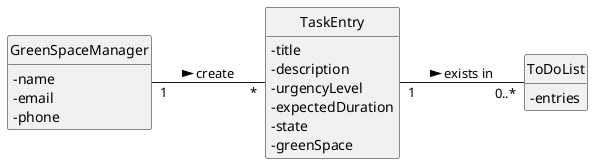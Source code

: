 @startuml
skinparam monochrome true
skinparam packageStyle rectangle
skinparam shadowing false

left to right direction

skinparam classAttributeIconSize 0

hide circle
hide methods



class "TaskEntry" {
    -title
    -description
    -urgencyLevel
    -expectedDuration
    -state
    -greenSpace
}


class "GreenSpaceManager"{
        -name
        -email
        -phone

}


class "ToDoList" {
    -entries
}

"GreenSpaceManager" "1" -- "*" "TaskEntry" :  create >
TaskEntry "1" -- "0..*" ToDoList : exists in >

@enduml